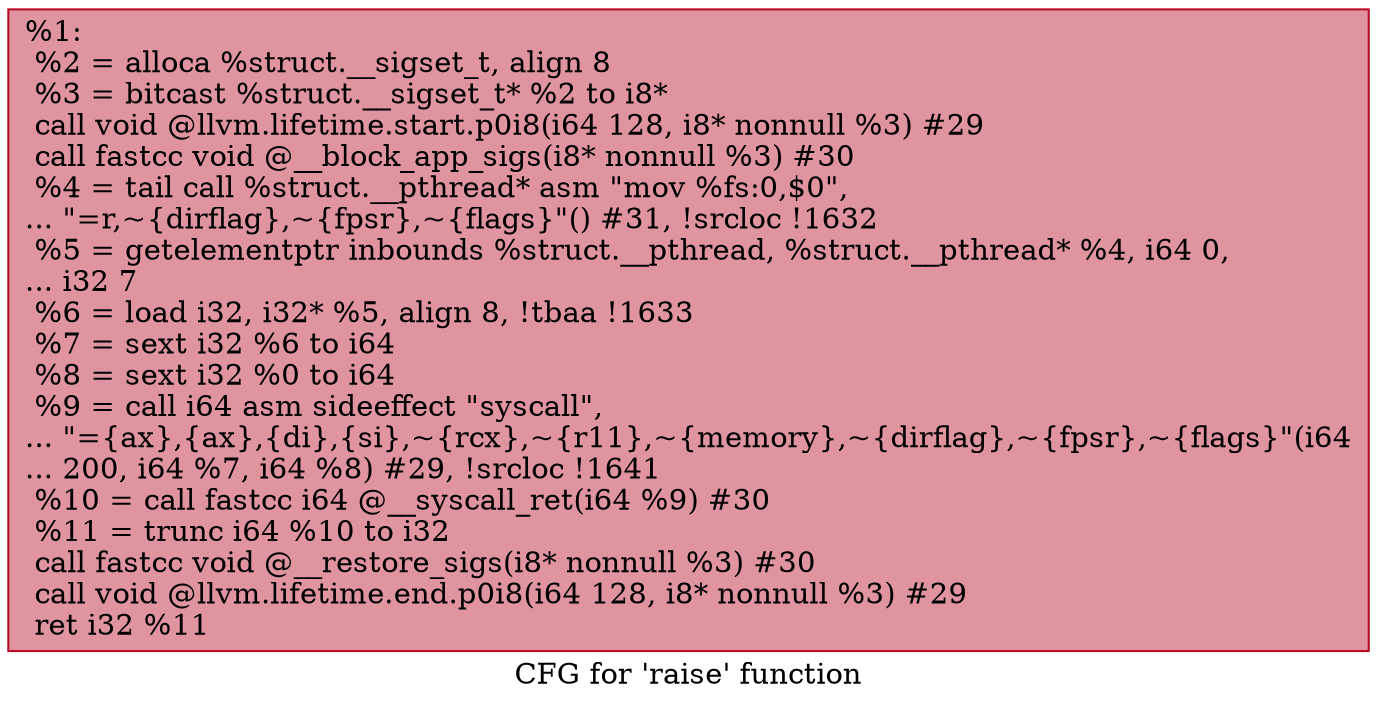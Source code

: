 digraph "CFG for 'raise' function" {
	label="CFG for 'raise' function";

	Node0x18b2cc0 [shape=record,color="#b70d28ff", style=filled, fillcolor="#b70d2870",label="{%1:\l  %2 = alloca %struct.__sigset_t, align 8\l  %3 = bitcast %struct.__sigset_t* %2 to i8*\l  call void @llvm.lifetime.start.p0i8(i64 128, i8* nonnull %3) #29\l  call fastcc void @__block_app_sigs(i8* nonnull %3) #30\l  %4 = tail call %struct.__pthread* asm \"mov %fs:0,$0\",\l... \"=r,~\{dirflag\},~\{fpsr\},~\{flags\}\"() #31, !srcloc !1632\l  %5 = getelementptr inbounds %struct.__pthread, %struct.__pthread* %4, i64 0,\l... i32 7\l  %6 = load i32, i32* %5, align 8, !tbaa !1633\l  %7 = sext i32 %6 to i64\l  %8 = sext i32 %0 to i64\l  %9 = call i64 asm sideeffect \"syscall\",\l... \"=\{ax\},\{ax\},\{di\},\{si\},~\{rcx\},~\{r11\},~\{memory\},~\{dirflag\},~\{fpsr\},~\{flags\}\"(i64\l... 200, i64 %7, i64 %8) #29, !srcloc !1641\l  %10 = call fastcc i64 @__syscall_ret(i64 %9) #30\l  %11 = trunc i64 %10 to i32\l  call fastcc void @__restore_sigs(i8* nonnull %3) #30\l  call void @llvm.lifetime.end.p0i8(i64 128, i8* nonnull %3) #29\l  ret i32 %11\l}"];
}
